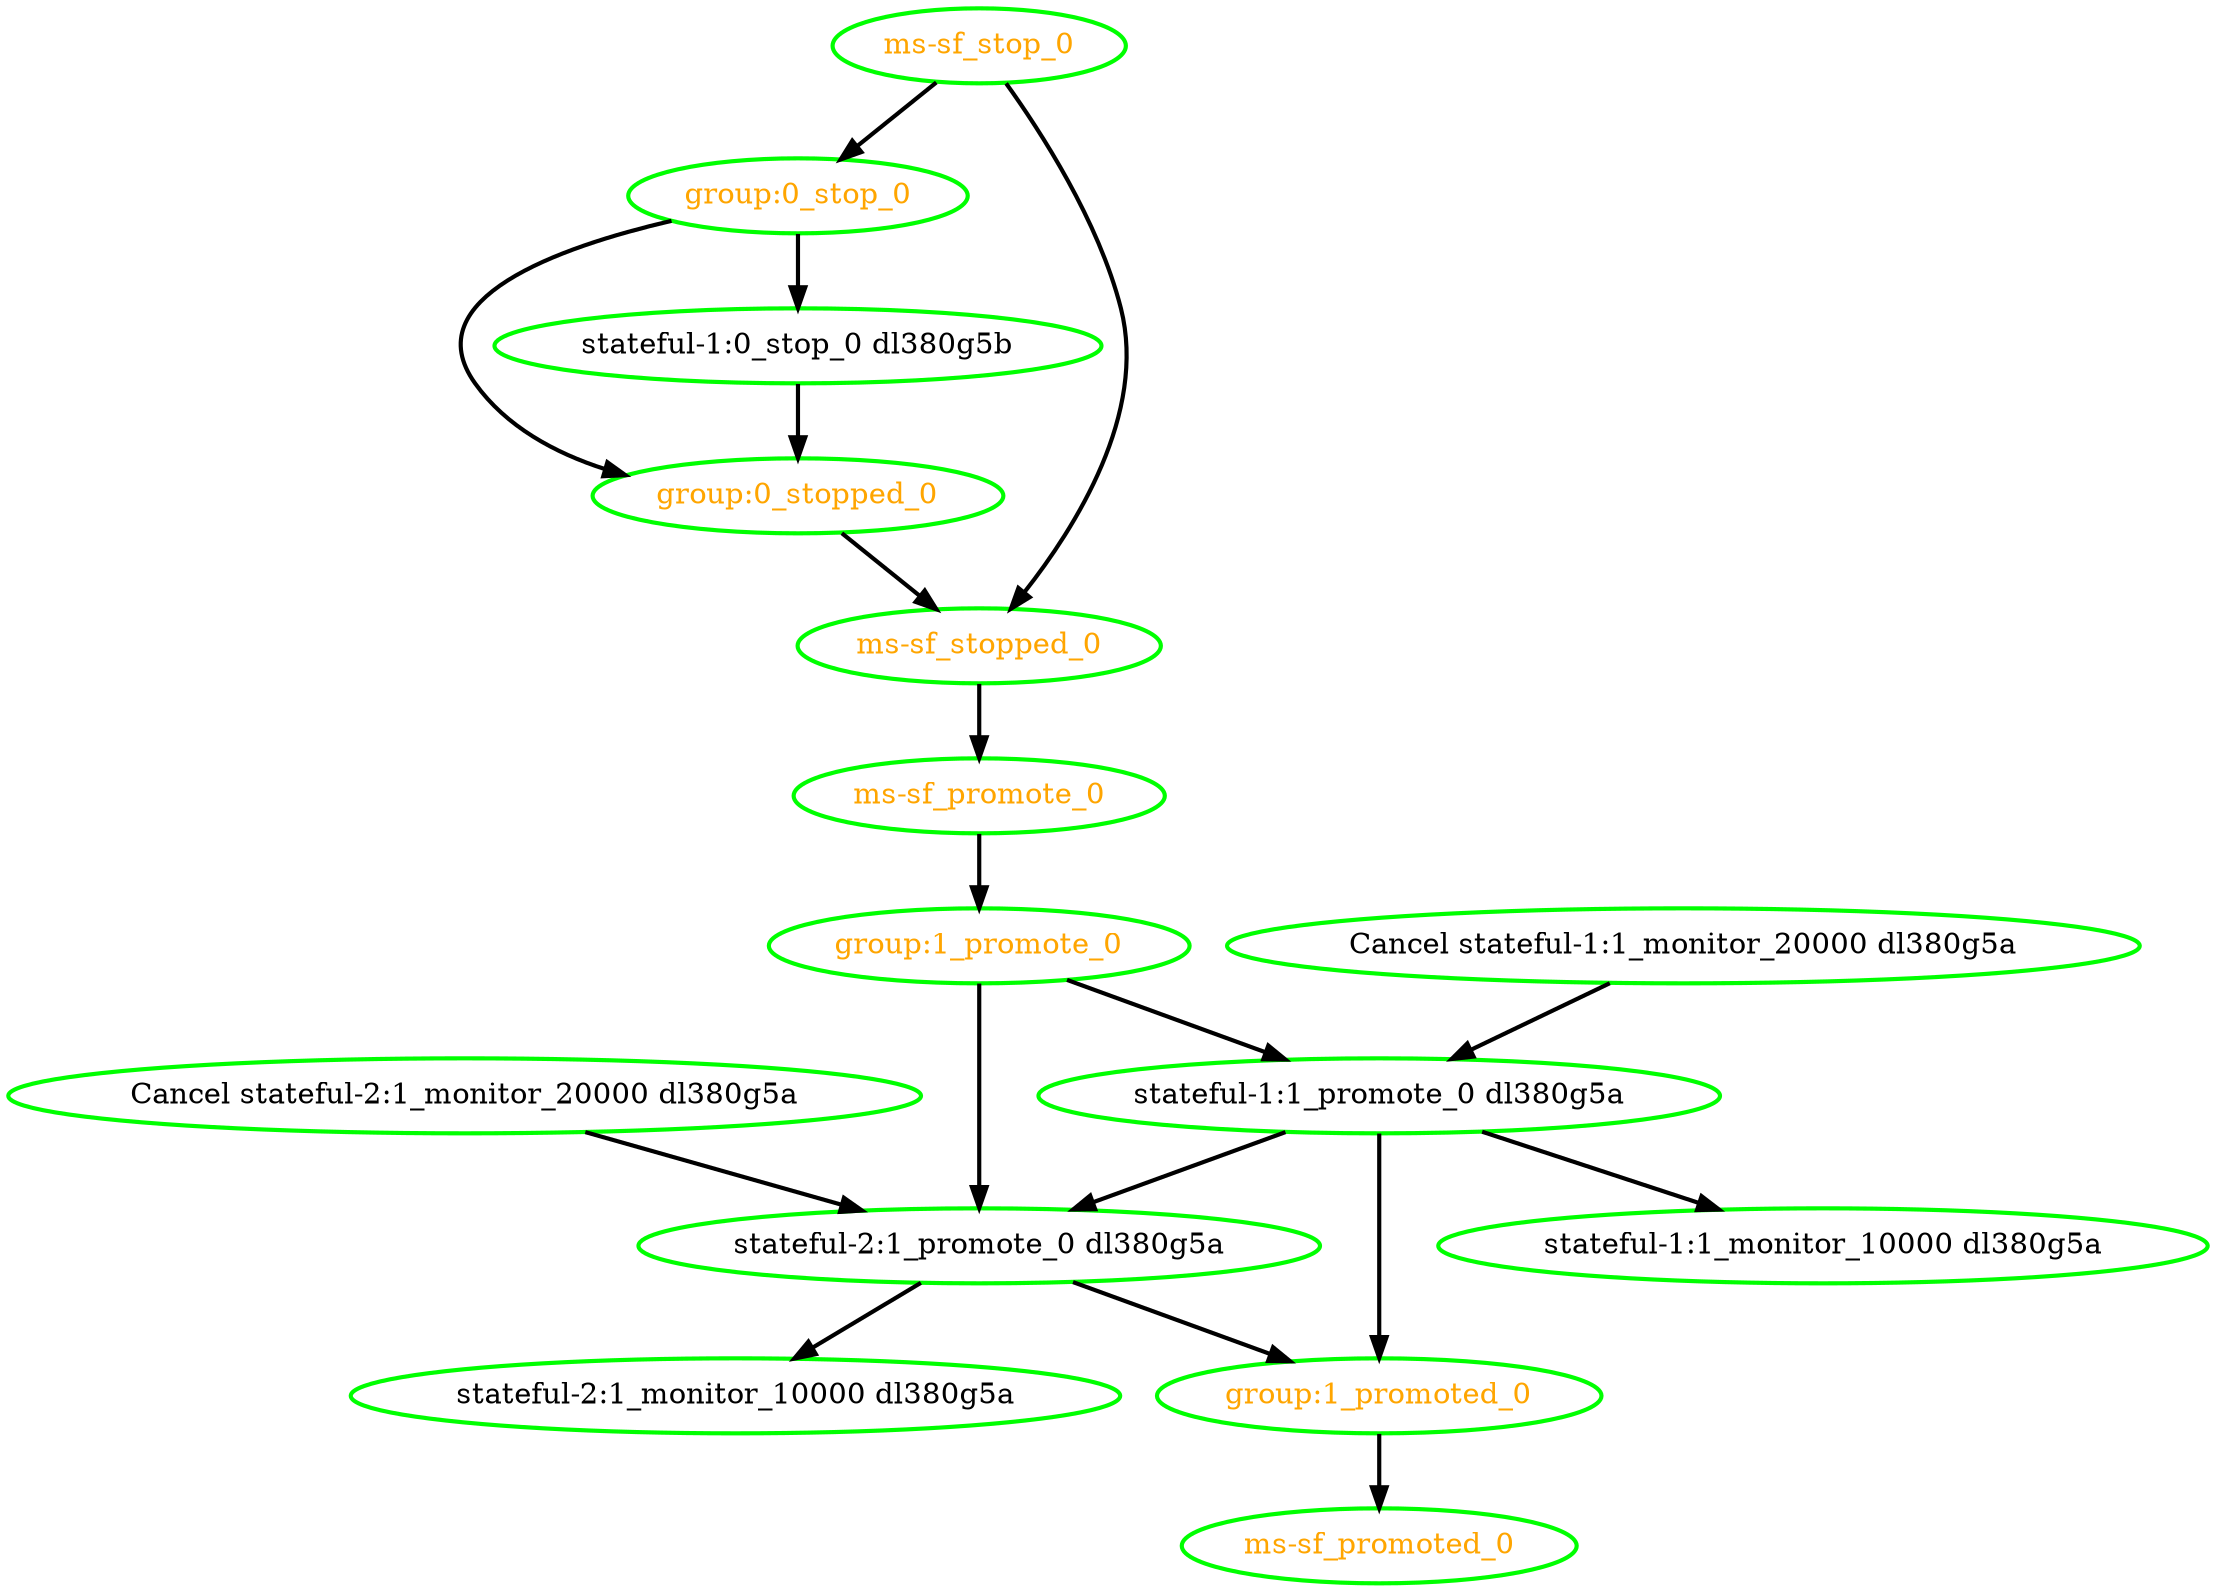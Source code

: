 digraph "g" {
"Cancel stateful-1:1_monitor_20000 dl380g5a" -> "stateful-1:1_promote_0 dl380g5a" [ style = bold]
"Cancel stateful-1:1_monitor_20000 dl380g5a" [ style=bold color="green" fontcolor="black" ]
"Cancel stateful-2:1_monitor_20000 dl380g5a" -> "stateful-2:1_promote_0 dl380g5a" [ style = bold]
"Cancel stateful-2:1_monitor_20000 dl380g5a" [ style=bold color="green" fontcolor="black" ]
"group:0_stop_0" -> "group:0_stopped_0" [ style = bold]
"group:0_stop_0" -> "stateful-1:0_stop_0 dl380g5b" [ style = bold]
"group:0_stop_0" [ style=bold color="green" fontcolor="orange" ]
"group:0_stopped_0" -> "ms-sf_stopped_0" [ style = bold]
"group:0_stopped_0" [ style=bold color="green" fontcolor="orange" ]
"group:1_promote_0" -> "stateful-1:1_promote_0 dl380g5a" [ style = bold]
"group:1_promote_0" -> "stateful-2:1_promote_0 dl380g5a" [ style = bold]
"group:1_promote_0" [ style=bold color="green" fontcolor="orange" ]
"group:1_promoted_0" -> "ms-sf_promoted_0" [ style = bold]
"group:1_promoted_0" [ style=bold color="green" fontcolor="orange" ]
"ms-sf_promote_0" -> "group:1_promote_0" [ style = bold]
"ms-sf_promote_0" [ style=bold color="green" fontcolor="orange" ]
"ms-sf_promoted_0" [ style=bold color="green" fontcolor="orange" ]
"ms-sf_stop_0" -> "group:0_stop_0" [ style = bold]
"ms-sf_stop_0" -> "ms-sf_stopped_0" [ style = bold]
"ms-sf_stop_0" [ style=bold color="green" fontcolor="orange" ]
"ms-sf_stopped_0" -> "ms-sf_promote_0" [ style = bold]
"ms-sf_stopped_0" [ style=bold color="green" fontcolor="orange" ]
"stateful-1:0_stop_0 dl380g5b" -> "group:0_stopped_0" [ style = bold]
"stateful-1:0_stop_0 dl380g5b" [ style=bold color="green" fontcolor="black" ]
"stateful-1:1_monitor_10000 dl380g5a" [ style=bold color="green" fontcolor="black" ]
"stateful-1:1_promote_0 dl380g5a" -> "group:1_promoted_0" [ style = bold]
"stateful-1:1_promote_0 dl380g5a" -> "stateful-1:1_monitor_10000 dl380g5a" [ style = bold]
"stateful-1:1_promote_0 dl380g5a" -> "stateful-2:1_promote_0 dl380g5a" [ style = bold]
"stateful-1:1_promote_0 dl380g5a" [ style=bold color="green" fontcolor="black" ]
"stateful-2:1_monitor_10000 dl380g5a" [ style=bold color="green" fontcolor="black" ]
"stateful-2:1_promote_0 dl380g5a" -> "group:1_promoted_0" [ style = bold]
"stateful-2:1_promote_0 dl380g5a" -> "stateful-2:1_monitor_10000 dl380g5a" [ style = bold]
"stateful-2:1_promote_0 dl380g5a" [ style=bold color="green" fontcolor="black" ]
}
